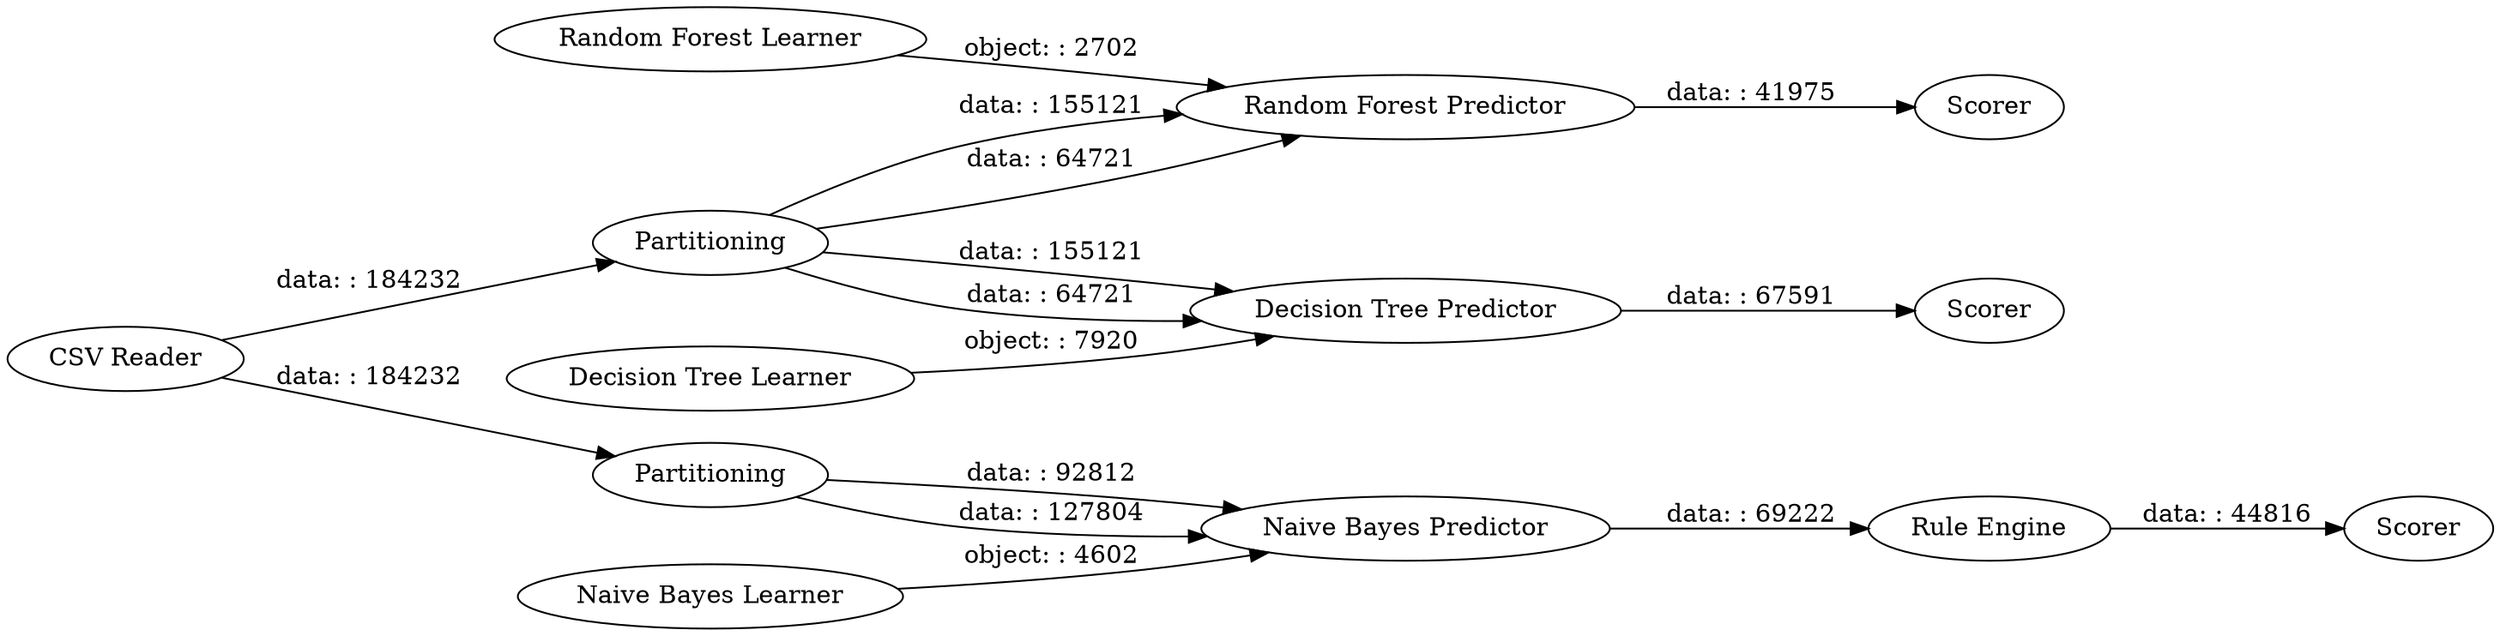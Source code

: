 digraph {
	"-4494348717229956466_6" [label=Scorer]
	"2801854351310815755_9" [label="Random Forest Predictor"]
	"1406692105627724832_12" [label="Naive Bayes Predictor"]
	"-4494348717229956466_1" [label="CSV Reader"]
	"-4494348717229956466_10" [label=Scorer]
	"-2289868197655800895_2" [label="Decision Tree Learner"]
	"-4494348717229956466_7" [label=Partitioning]
	"-4494348717229956466_13" [label=Partitioning]
	"-2289868197655800895_3" [label="Decision Tree Predictor"]
	"-4494348717229956466_14" [label="Rule Engine"]
	"2801854351310815755_8" [label="Random Forest Learner"]
	"1406692105627724832_11" [label="Naive Bayes Learner"]
	"-4494348717229956466_15" [label=Scorer]
	"-4494348717229956466_7" -> "-2289868197655800895_3" [label="data: : 64721"]
	"-2289868197655800895_2" -> "-2289868197655800895_3" [label="object: : 7920"]
	"-4494348717229956466_13" -> "1406692105627724832_12" [label="data: : 127804"]
	"-4494348717229956466_7" -> "-2289868197655800895_3" [label="data: : 155121"]
	"-4494348717229956466_7" -> "2801854351310815755_9" [label="data: : 64721"]
	"-4494348717229956466_7" -> "2801854351310815755_9" [label="data: : 155121"]
	"2801854351310815755_9" -> "-4494348717229956466_10" [label="data: : 41975"]
	"-4494348717229956466_13" -> "1406692105627724832_12" [label="data: : 92812"]
	"-4494348717229956466_1" -> "-4494348717229956466_7" [label="data: : 184232"]
	"2801854351310815755_8" -> "2801854351310815755_9" [label="object: : 2702"]
	"-4494348717229956466_1" -> "-4494348717229956466_13" [label="data: : 184232"]
	"1406692105627724832_12" -> "-4494348717229956466_14" [label="data: : 69222"]
	"-2289868197655800895_3" -> "-4494348717229956466_6" [label="data: : 67591"]
	"-4494348717229956466_14" -> "-4494348717229956466_15" [label="data: : 44816"]
	"1406692105627724832_11" -> "1406692105627724832_12" [label="object: : 4602"]
	rankdir=LR
}
